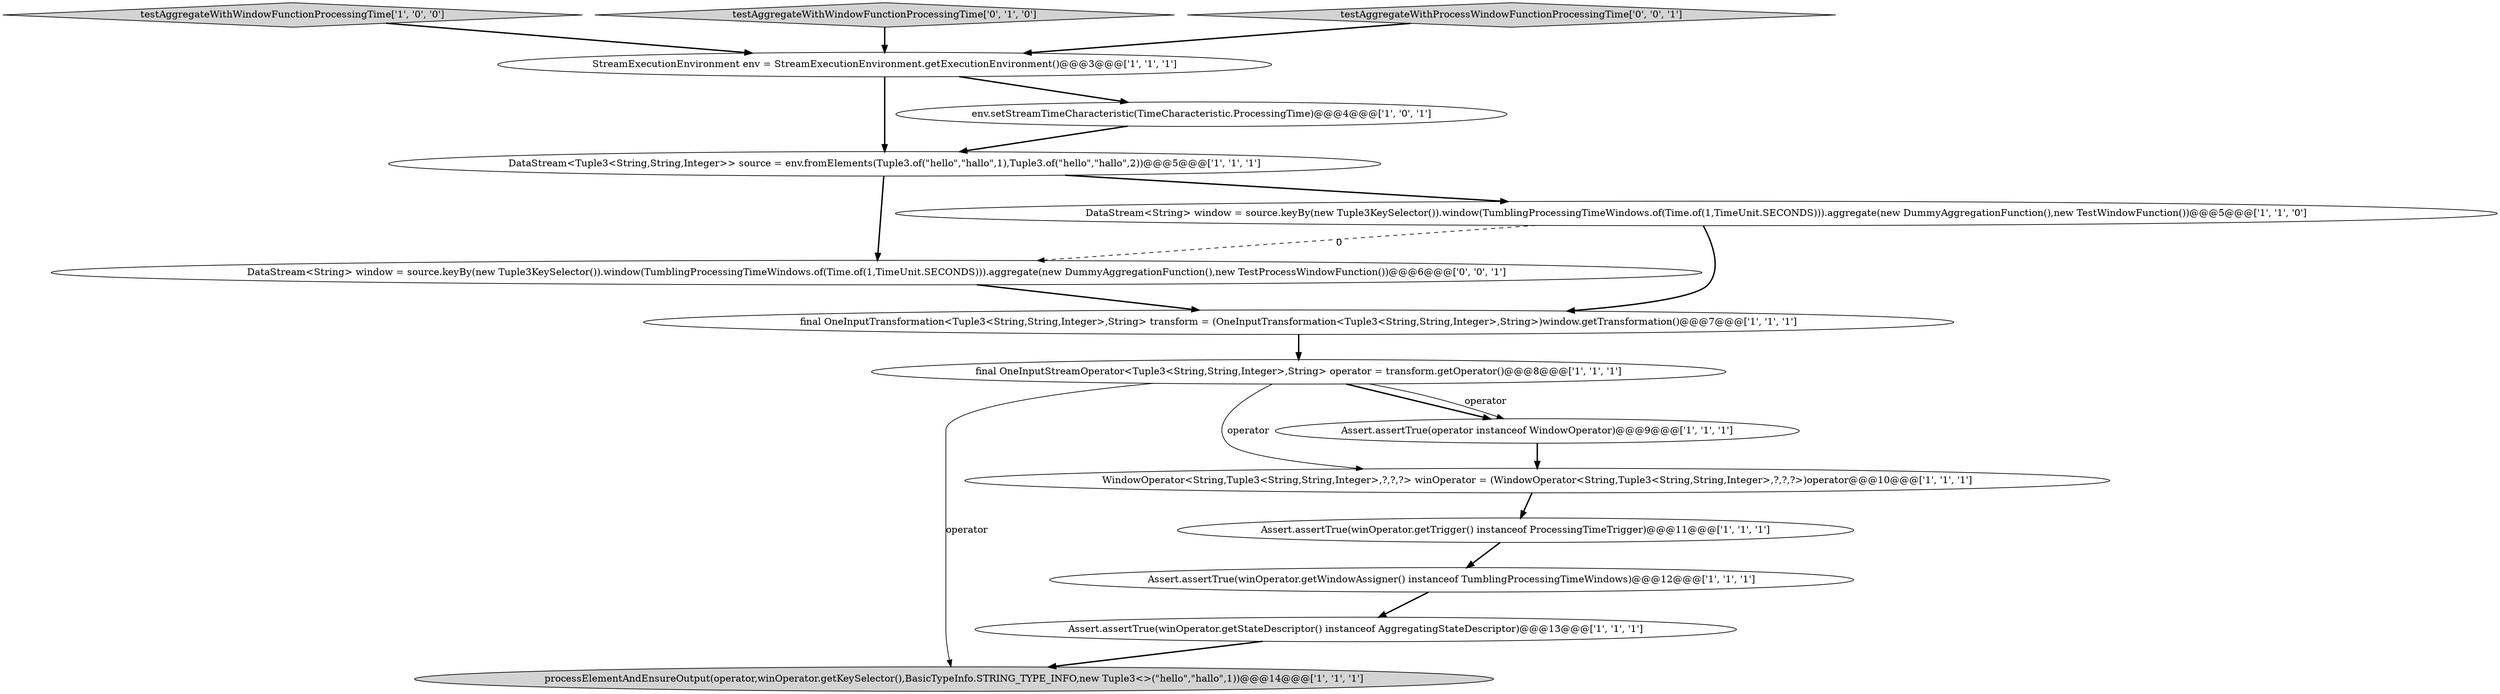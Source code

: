 digraph {
0 [style = filled, label = "testAggregateWithWindowFunctionProcessingTime['1', '0', '0']", fillcolor = lightgray, shape = diamond image = "AAA0AAABBB1BBB"];
5 [style = filled, label = "processElementAndEnsureOutput(operator,winOperator.getKeySelector(),BasicTypeInfo.STRING_TYPE_INFO,new Tuple3<>(\"hello\",\"hallo\",1))@@@14@@@['1', '1', '1']", fillcolor = lightgray, shape = ellipse image = "AAA0AAABBB1BBB"];
6 [style = filled, label = "Assert.assertTrue(winOperator.getTrigger() instanceof ProcessingTimeTrigger)@@@11@@@['1', '1', '1']", fillcolor = white, shape = ellipse image = "AAA0AAABBB1BBB"];
7 [style = filled, label = "final OneInputStreamOperator<Tuple3<String,String,Integer>,String> operator = transform.getOperator()@@@8@@@['1', '1', '1']", fillcolor = white, shape = ellipse image = "AAA0AAABBB1BBB"];
11 [style = filled, label = "final OneInputTransformation<Tuple3<String,String,Integer>,String> transform = (OneInputTransformation<Tuple3<String,String,Integer>,String>)window.getTransformation()@@@7@@@['1', '1', '1']", fillcolor = white, shape = ellipse image = "AAA0AAABBB1BBB"];
12 [style = filled, label = "Assert.assertTrue(winOperator.getStateDescriptor() instanceof AggregatingStateDescriptor)@@@13@@@['1', '1', '1']", fillcolor = white, shape = ellipse image = "AAA0AAABBB1BBB"];
13 [style = filled, label = "testAggregateWithWindowFunctionProcessingTime['0', '1', '0']", fillcolor = lightgray, shape = diamond image = "AAA0AAABBB2BBB"];
4 [style = filled, label = "WindowOperator<String,Tuple3<String,String,Integer>,?,?,?> winOperator = (WindowOperator<String,Tuple3<String,String,Integer>,?,?,?>)operator@@@10@@@['1', '1', '1']", fillcolor = white, shape = ellipse image = "AAA0AAABBB1BBB"];
9 [style = filled, label = "StreamExecutionEnvironment env = StreamExecutionEnvironment.getExecutionEnvironment()@@@3@@@['1', '1', '1']", fillcolor = white, shape = ellipse image = "AAA0AAABBB1BBB"];
8 [style = filled, label = "Assert.assertTrue(winOperator.getWindowAssigner() instanceof TumblingProcessingTimeWindows)@@@12@@@['1', '1', '1']", fillcolor = white, shape = ellipse image = "AAA0AAABBB1BBB"];
15 [style = filled, label = "DataStream<String> window = source.keyBy(new Tuple3KeySelector()).window(TumblingProcessingTimeWindows.of(Time.of(1,TimeUnit.SECONDS))).aggregate(new DummyAggregationFunction(),new TestProcessWindowFunction())@@@6@@@['0', '0', '1']", fillcolor = white, shape = ellipse image = "AAA0AAABBB3BBB"];
14 [style = filled, label = "testAggregateWithProcessWindowFunctionProcessingTime['0', '0', '1']", fillcolor = lightgray, shape = diamond image = "AAA0AAABBB3BBB"];
3 [style = filled, label = "DataStream<Tuple3<String,String,Integer>> source = env.fromElements(Tuple3.of(\"hello\",\"hallo\",1),Tuple3.of(\"hello\",\"hallo\",2))@@@5@@@['1', '1', '1']", fillcolor = white, shape = ellipse image = "AAA0AAABBB1BBB"];
2 [style = filled, label = "env.setStreamTimeCharacteristic(TimeCharacteristic.ProcessingTime)@@@4@@@['1', '0', '1']", fillcolor = white, shape = ellipse image = "AAA0AAABBB1BBB"];
1 [style = filled, label = "Assert.assertTrue(operator instanceof WindowOperator)@@@9@@@['1', '1', '1']", fillcolor = white, shape = ellipse image = "AAA0AAABBB1BBB"];
10 [style = filled, label = "DataStream<String> window = source.keyBy(new Tuple3KeySelector()).window(TumblingProcessingTimeWindows.of(Time.of(1,TimeUnit.SECONDS))).aggregate(new DummyAggregationFunction(),new TestWindowFunction())@@@5@@@['1', '1', '0']", fillcolor = white, shape = ellipse image = "AAA0AAABBB1BBB"];
10->15 [style = dashed, label="0"];
1->4 [style = bold, label=""];
0->9 [style = bold, label=""];
7->1 [style = bold, label=""];
12->5 [style = bold, label=""];
9->2 [style = bold, label=""];
4->6 [style = bold, label=""];
2->3 [style = bold, label=""];
3->15 [style = bold, label=""];
7->4 [style = solid, label="operator"];
3->10 [style = bold, label=""];
15->11 [style = bold, label=""];
6->8 [style = bold, label=""];
8->12 [style = bold, label=""];
9->3 [style = bold, label=""];
14->9 [style = bold, label=""];
13->9 [style = bold, label=""];
7->1 [style = solid, label="operator"];
11->7 [style = bold, label=""];
7->5 [style = solid, label="operator"];
10->11 [style = bold, label=""];
}

